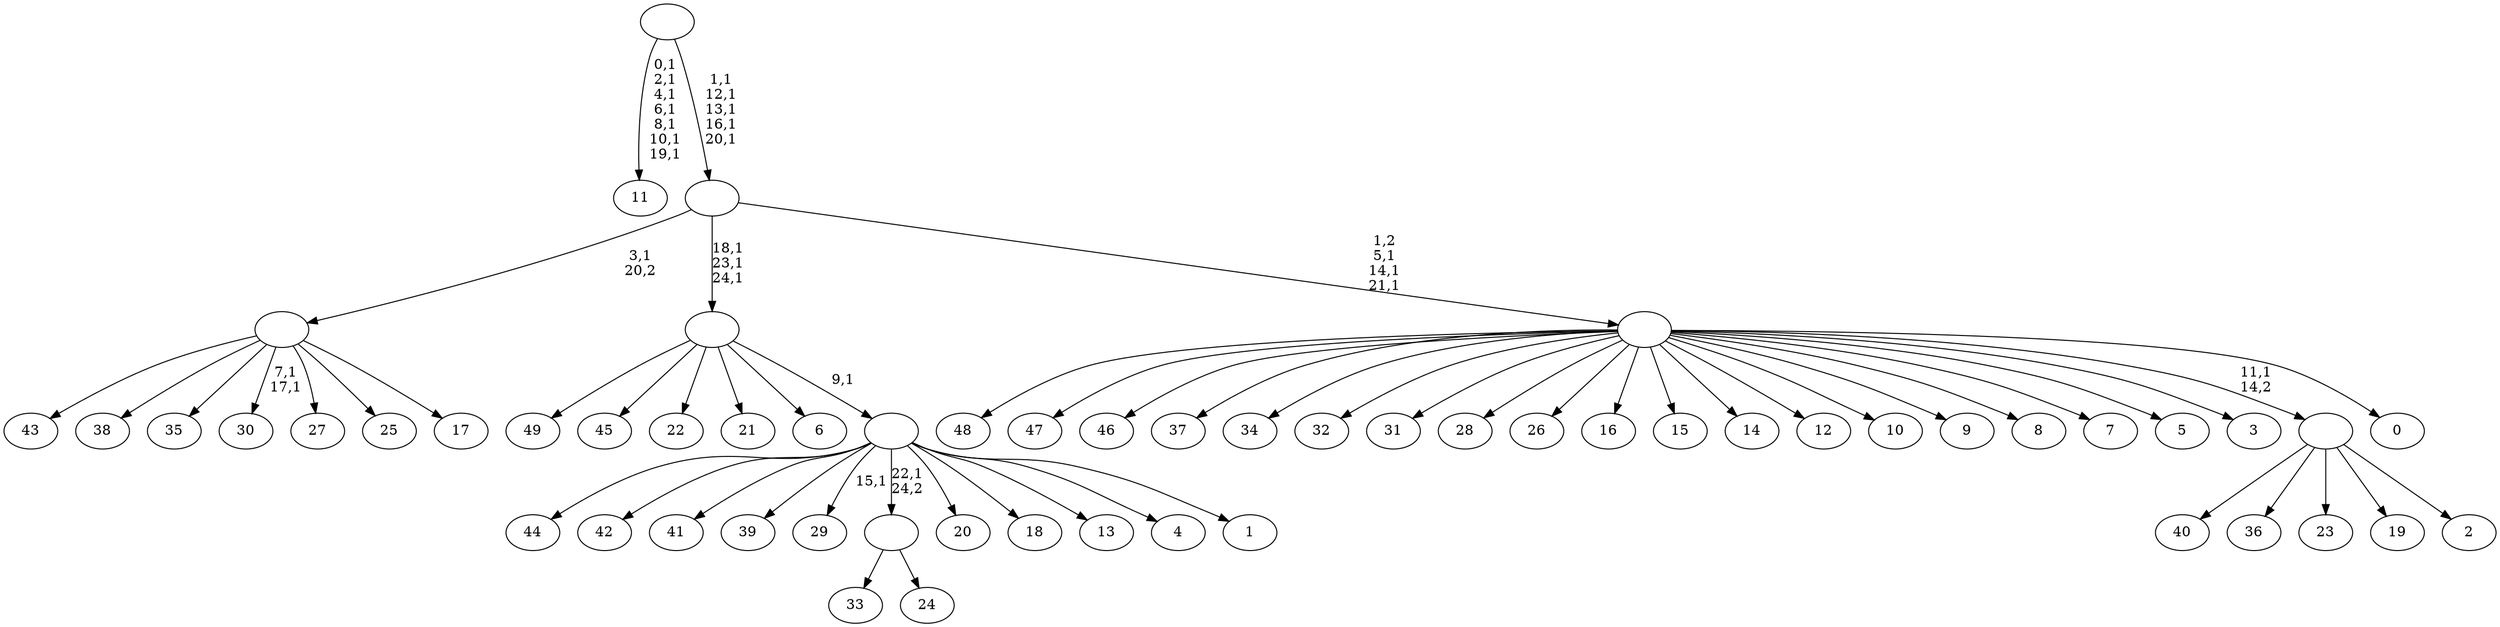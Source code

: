 digraph T {
	75 [label="49"]
	74 [label="48"]
	73 [label="47"]
	72 [label="46"]
	71 [label="45"]
	70 [label="44"]
	69 [label="43"]
	68 [label="42"]
	67 [label="41"]
	66 [label="40"]
	65 [label="39"]
	64 [label="38"]
	63 [label="37"]
	62 [label="36"]
	61 [label="35"]
	60 [label="34"]
	59 [label="33"]
	58 [label="32"]
	57 [label="31"]
	56 [label="30"]
	53 [label="29"]
	51 [label="28"]
	50 [label="27"]
	49 [label="26"]
	48 [label="25"]
	47 [label="24"]
	46 [label=""]
	45 [label="23"]
	44 [label="22"]
	43 [label="21"]
	42 [label="20"]
	41 [label="19"]
	40 [label="18"]
	39 [label="17"]
	38 [label=""]
	37 [label="16"]
	36 [label="15"]
	35 [label="14"]
	34 [label="13"]
	33 [label="12"]
	32 [label="11"]
	24 [label="10"]
	23 [label="9"]
	22 [label="8"]
	21 [label="7"]
	20 [label="6"]
	19 [label="5"]
	18 [label="4"]
	17 [label="3"]
	16 [label="2"]
	15 [label=""]
	14 [label="1"]
	13 [label=""]
	12 [label=""]
	9 [label="0"]
	8 [label=""]
	5 [label=""]
	0 [label=""]
	46 -> 59 [label=""]
	46 -> 47 [label=""]
	38 -> 56 [label="7,1\n17,1"]
	38 -> 69 [label=""]
	38 -> 64 [label=""]
	38 -> 61 [label=""]
	38 -> 50 [label=""]
	38 -> 48 [label=""]
	38 -> 39 [label=""]
	15 -> 66 [label=""]
	15 -> 62 [label=""]
	15 -> 45 [label=""]
	15 -> 41 [label=""]
	15 -> 16 [label=""]
	13 -> 53 [label="15,1"]
	13 -> 70 [label=""]
	13 -> 68 [label=""]
	13 -> 67 [label=""]
	13 -> 65 [label=""]
	13 -> 46 [label="22,1\n24,2"]
	13 -> 42 [label=""]
	13 -> 40 [label=""]
	13 -> 34 [label=""]
	13 -> 18 [label=""]
	13 -> 14 [label=""]
	12 -> 75 [label=""]
	12 -> 71 [label=""]
	12 -> 44 [label=""]
	12 -> 43 [label=""]
	12 -> 20 [label=""]
	12 -> 13 [label="9,1"]
	8 -> 74 [label=""]
	8 -> 73 [label=""]
	8 -> 72 [label=""]
	8 -> 63 [label=""]
	8 -> 60 [label=""]
	8 -> 58 [label=""]
	8 -> 57 [label=""]
	8 -> 51 [label=""]
	8 -> 49 [label=""]
	8 -> 37 [label=""]
	8 -> 36 [label=""]
	8 -> 35 [label=""]
	8 -> 33 [label=""]
	8 -> 24 [label=""]
	8 -> 23 [label=""]
	8 -> 22 [label=""]
	8 -> 21 [label=""]
	8 -> 19 [label=""]
	8 -> 17 [label=""]
	8 -> 15 [label="11,1\n14,2"]
	8 -> 9 [label=""]
	5 -> 8 [label="1,2\n5,1\n14,1\n21,1"]
	5 -> 12 [label="18,1\n23,1\n24,1"]
	5 -> 38 [label="3,1\n20,2"]
	0 -> 5 [label="1,1\n12,1\n13,1\n16,1\n20,1"]
	0 -> 32 [label="0,1\n2,1\n4,1\n6,1\n8,1\n10,1\n19,1"]
}
